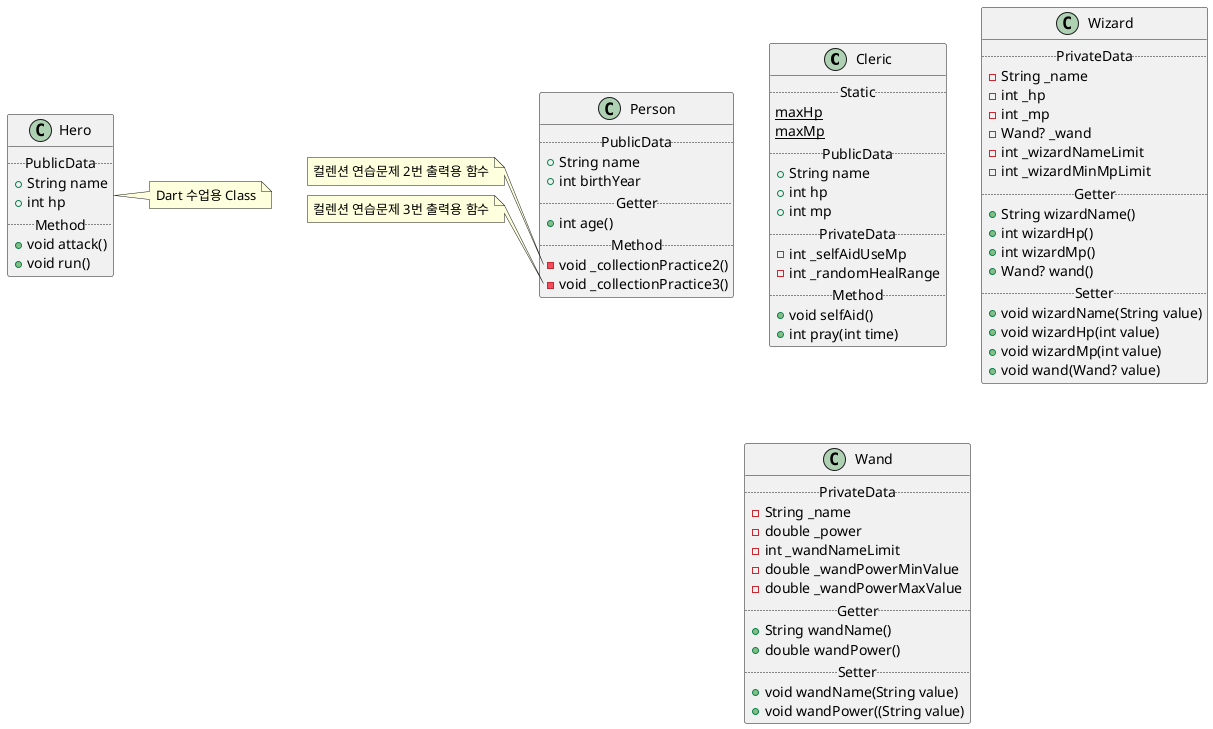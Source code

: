 @startuml
scale 1
class Cleric {
    ..Static..
    {static} maxHp
    {static} maxMp
    ..PublicData..
    +String name
    +int hp
    +int mp
    ..PrivateData..
    -int _selfAidUseMp
    -int _randomHealRange
    ..Method..
    +void selfAid()
    +int pray(int time)
}

class Hero {
    ..PublicData..
    +String name
    +int hp
    ..Method..
    +void attack()
    +void run()
}

class Wizard {
    ..PrivateData..
    -String _name
    -int _hp
    -int _mp
    -Wand? _wand
    -int _wizardNameLimit
    -int _wizardMinMpLimit
    ..Getter..
    +String wizardName()
    +int wizardHp()
    +int wizardMp()
    +Wand? wand()
    ..Setter..
    +void wizardName(String value)
    +void wizardHp(int value)
    +void wizardMp(int value)
    +void wand(Wand? value)
}

class Wand {
    ..PrivateData..
    -String _name
    -double _power
    -int _wandNameLimit
    -double _wandPowerMinValue
    -double _wandPowerMaxValue
    ..Getter..
    +String wandName()
    +double wandPower()
    ..Setter..
    +void wandName(String value)
    +void wandPower((String value)
}

class Person {
    ..PublicData..
    +String name
    +int birthYear
    ..Getter..
    +int age()
    ..Method..
    -void _collectionPractice2()
    -void _collectionPractice3()
}
note right of Hero
    Dart 수업용 Class
end note
note left of Person::_collectionPractice2
    컬렌션 연습문제 2번 출력용 함수
end note
note left of Person::_collectionPractice3
    컬렌션 연습문제 3번 출력용 함수
end note
@enduml